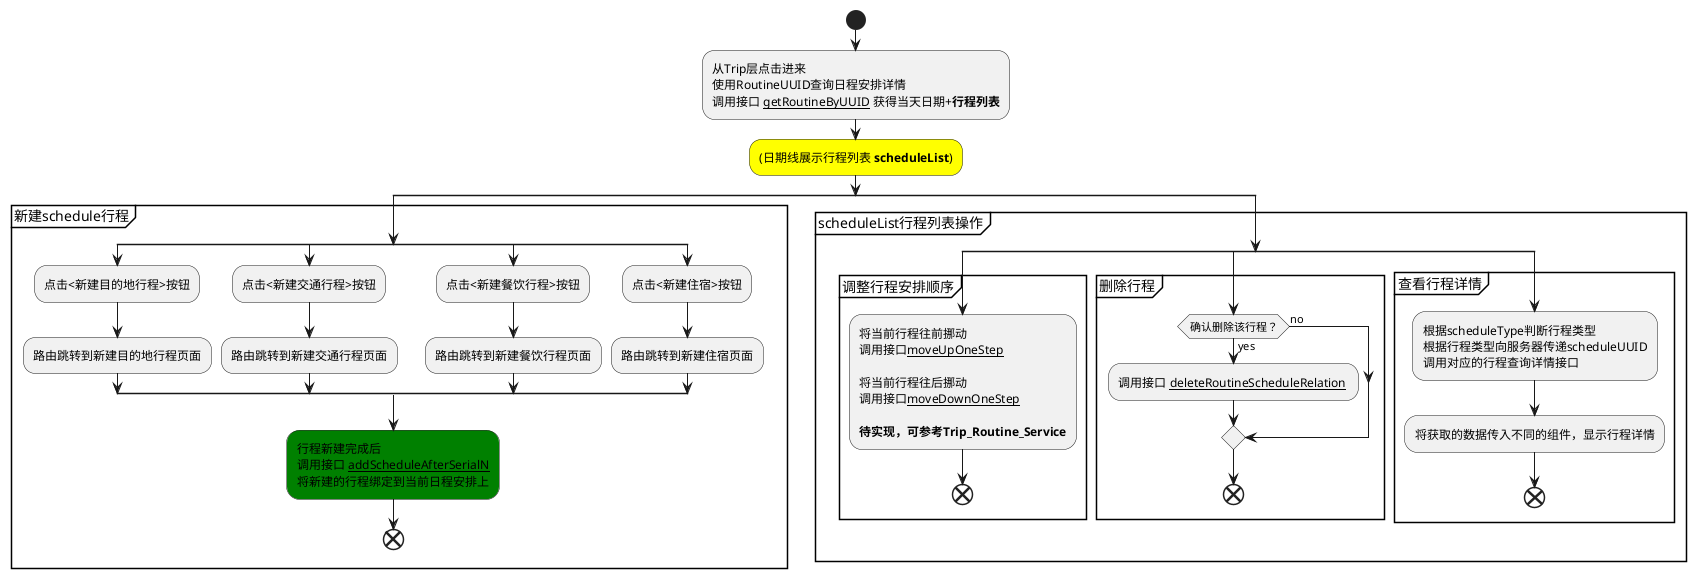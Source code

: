 @startuml
'https://plantuml.com/activity-diagram-beta
'Routine日程安排UML
'添加日程的这个步骤已经在Trip中完成
start
:从Trip层点击进来
使用RoutineUUID查询日程安排详情
调用接口 __getRoutineByUUID__ 获得当天日期+<b>行程列表</b>;
#yellow:(日期线展示行程列表 <b>scheduleList</b>);

split

partition 新建schedule行程 {

split
:点击<新建目的地行程>按钮;
:路由跳转到新建目的地行程页面;

split again
:点击<新建交通行程>按钮;
:路由跳转到新建交通行程页面;

split again
:点击<新建餐饮行程>按钮;
:路由跳转到新建餐饮行程页面;

split again
:点击<新建住宿>按钮;
:路由跳转到新建住宿页面;

end split

#green:行程新建完成后
调用接口 __addScheduleAfterSerialN__
将新建的行程绑定到当前日程安排上;

end
}
split again
partition scheduleList行程列表操作 {

split
partition 调整行程安排顺序 {
:将当前行程往前挪动
调用接口__moveUpOneStep__

将当前行程往后挪动
调用接口__moveDownOneStep__

<b>待实现，可参考Trip_Routine_Service</b>;
end
}
split again
partition 删除行程 {
if (确认删除该行程？) then (yes)
:调用接口 __deleteRoutineScheduleRelation__ ;
else (no)
endif
end
}
split again
partition 查看行程详情 {
:根据scheduleType判断行程类型
根据行程类型向服务器传递scheduleUUID
调用对应的行程查询详情接口;

:将获取的数据传入不同的组件，显示行程详情;

end
}

end split

}
end split;


'stop

@enduml
